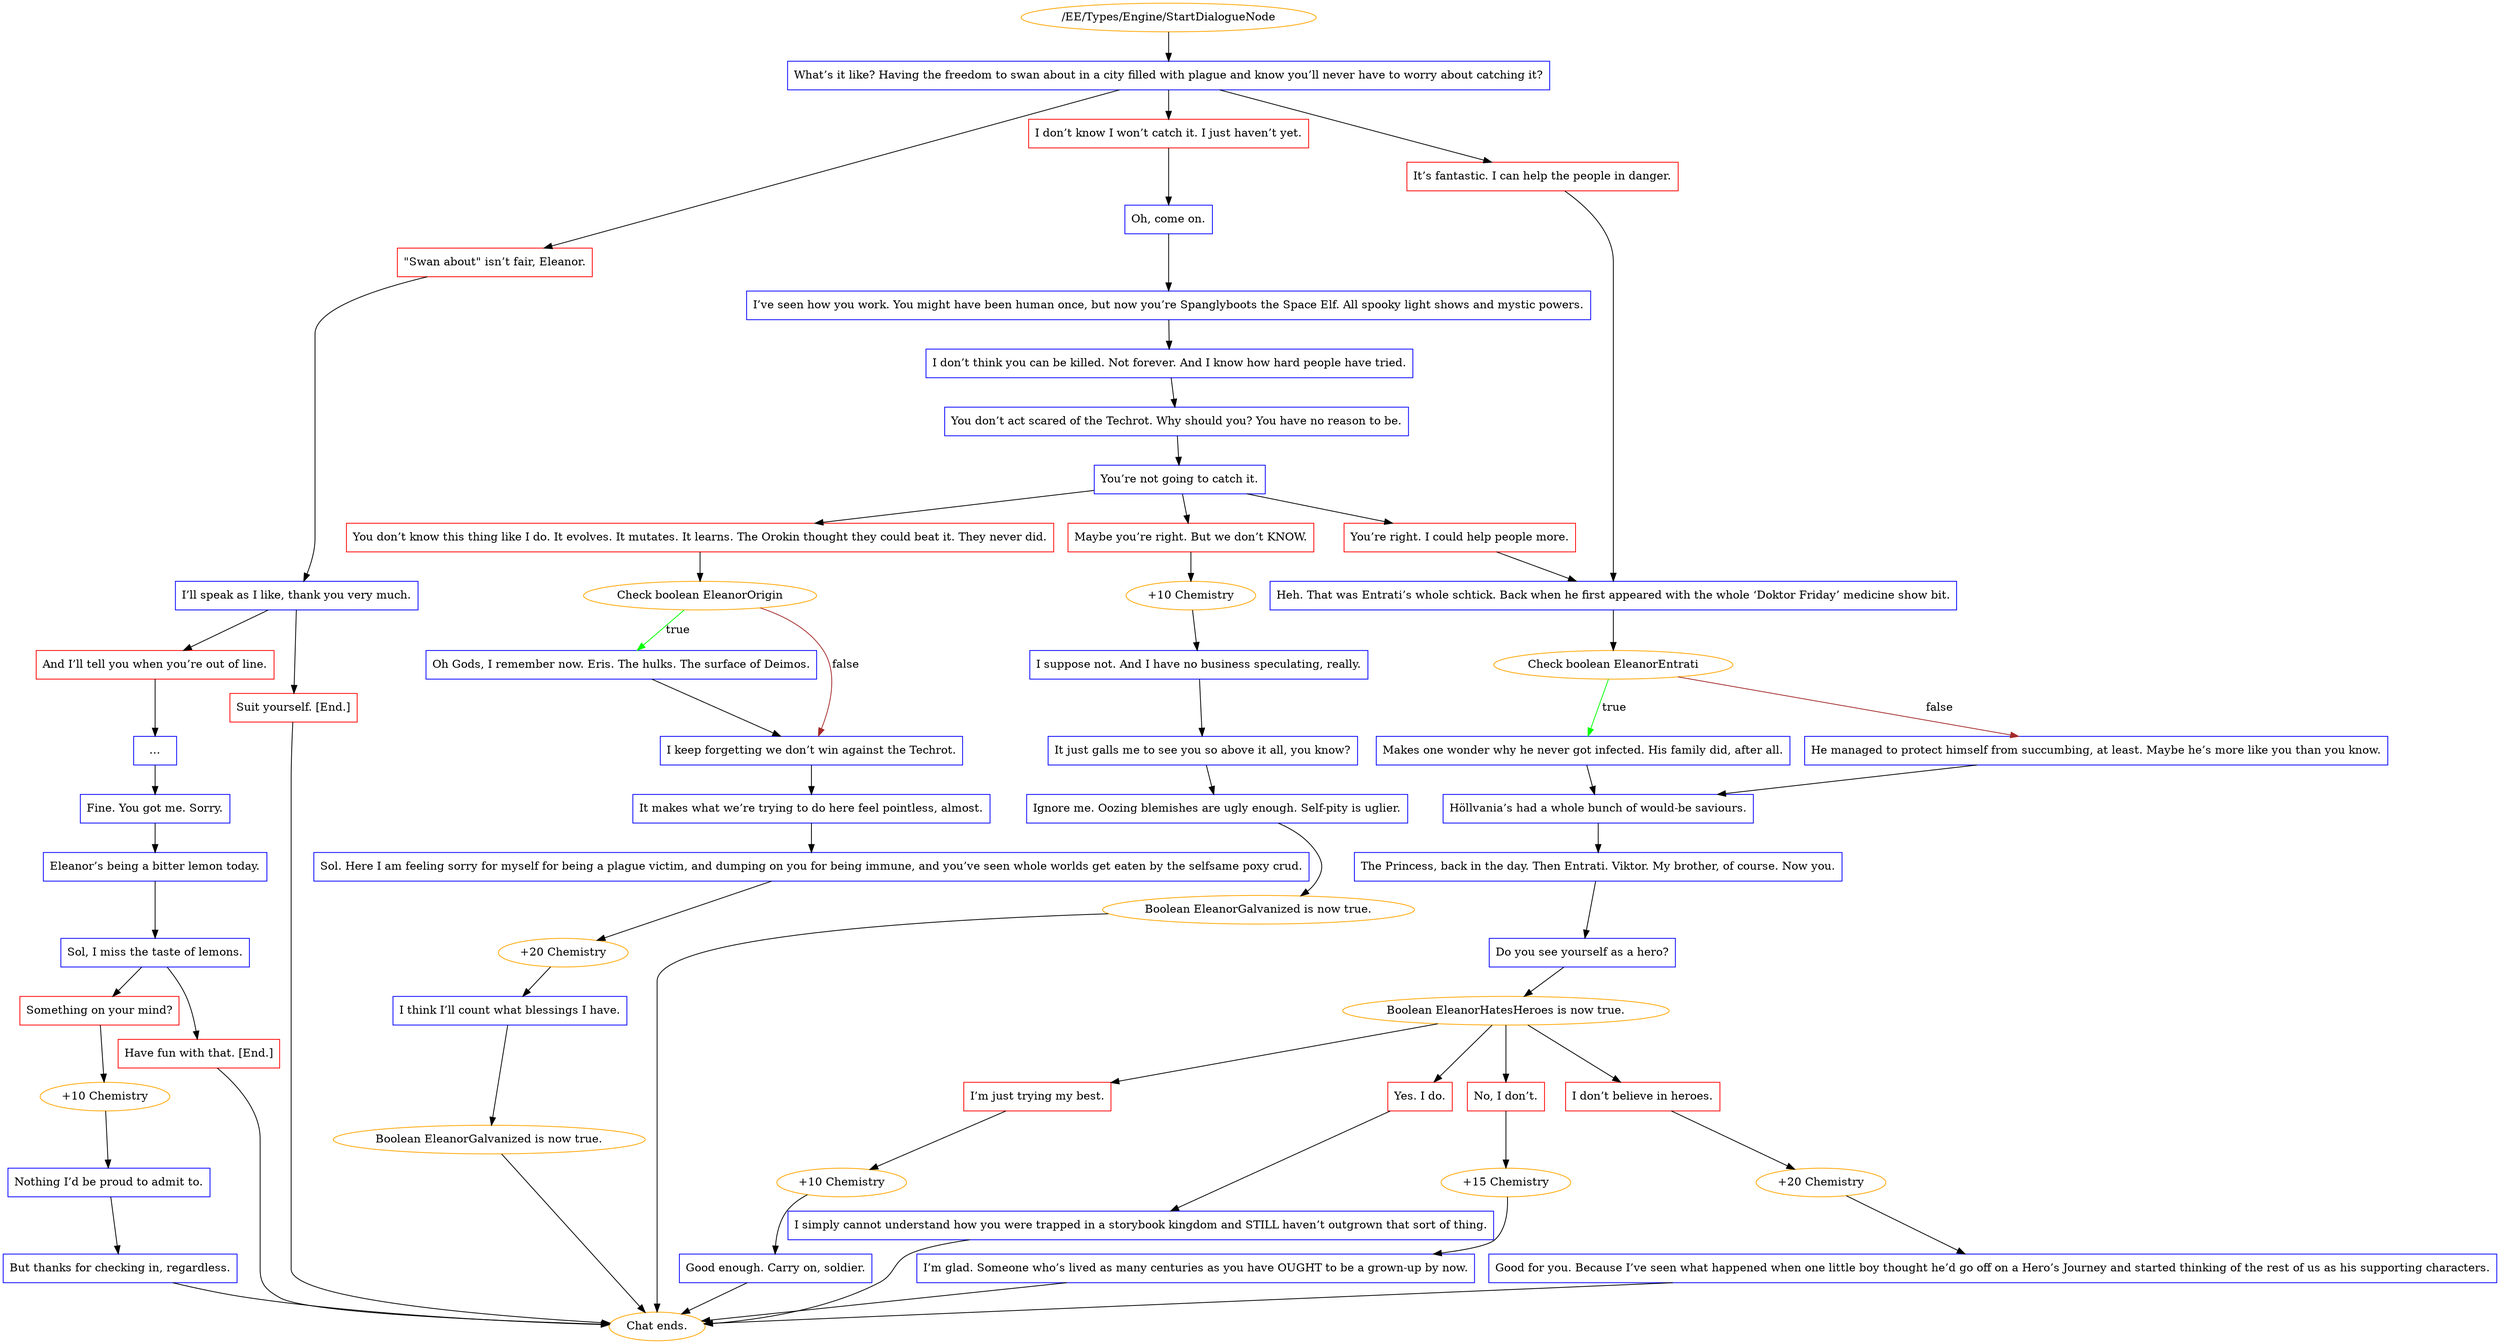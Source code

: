 digraph {
	220 [label="/EE/Types/Engine/StartDialogueNode",color=orange];
		220 -> 221;
	221 [label="What’s it like? Having the freedom to swan about in a city filled with plague and know you’ll never have to worry about catching it?",shape=box,color=blue];
		221 -> 222;
		221 -> 223;
		221 -> 224;
	222 [label="\"Swan about\" isn’t fair, Eleanor.",shape=box,color=red];
		222 -> 225;
	223 [label="I don’t know I won’t catch it. I just haven’t yet.",shape=box,color=red];
		223 -> 226;
	224 [label="It’s fantastic. I can help the people in danger.",shape=box,color=red];
		224 -> 248;
	225 [label="I’ll speak as I like, thank you very much.",shape=box,color=blue];
		225 -> 227;
		225 -> 228;
	226 [label="Oh, come on.",shape=box,color=blue];
		226 -> 230;
	248 [label="Heh. That was Entrati’s whole schtick. Back when he first appeared with the whole ‘Doktor Friday’ medicine show bit.",shape=box,color=blue];
		248 -> 255;
	227 [label="And I’ll tell you when you’re out of line.",shape=box,color=red];
		227 -> 232;
	228 [label="Suit yourself. [End.]",shape=box,color=red];
		228 -> "Chat ends.";
	230 [label="I’ve seen how you work. You might have been human once, but now you’re Spanglyboots the Space Elf. All spooky light shows and mystic powers.",shape=box,color=blue];
		230 -> 231;
	255 [label="Check boolean EleanorEntrati",color=orange];
		255 -> 256 [label=true,color=green];
		255 -> 257 [label=false,color=brown];
	232 [label="…",shape=box,color=blue];
		232 -> 233;
	"Chat ends." [color=orange];
	231 [label="I don’t think you can be killed. Not forever. And I know how hard people have tried.",shape=box,color=blue];
		231 -> 236;
	256 [label="Makes one wonder why he never got infected. His family did, after all.",shape=box,color=blue];
		256 -> 263;
	257 [label="He managed to protect himself from succumbing, at least. Maybe he’s more like you than you know.",shape=box,color=blue];
		257 -> 263;
	233 [label="Fine. You got me. Sorry.",shape=box,color=blue];
		233 -> 234;
	236 [label="You don’t act scared of the Techrot. Why should you? You have no reason to be.",shape=box,color=blue];
		236 -> 237;
	263 [label="Höllvania’s had a whole bunch of would-be saviours.",shape=box,color=blue];
		263 -> 264;
	234 [label="Eleanor’s being a bitter lemon today.",shape=box,color=blue];
		234 -> 235;
	237 [label="You’re not going to catch it.",shape=box,color=blue];
		237 -> 245;
		237 -> 246;
		237 -> 247;
	264 [label="The Princess, back in the day. Then Entrati. Viktor. My brother, of course. Now you.",shape=box,color=blue];
		264 -> 265;
	235 [label="Sol, I miss the taste of lemons.",shape=box,color=blue];
		235 -> 238;
		235 -> 239;
	245 [label="You don’t know this thing like I do. It evolves. It mutates. It learns. The Orokin thought they could beat it. They never did.",shape=box,color=red];
		245 -> 249;
	246 [label="Maybe you’re right. But we don’t KNOW.",shape=box,color=red];
		246 -> 261;
	247 [label="You’re right. I could help people more.",shape=box,color=red];
		247 -> 248;
	265 [label="Do you see yourself as a hero?",shape=box,color=blue];
		265 -> 270;
	238 [label="Something on your mind?",shape=box,color=red];
		238 -> 242;
	239 [label="Have fun with that. [End.]",shape=box,color=red];
		239 -> "Chat ends.";
	249 [label="Check boolean EleanorOrigin",color=orange];
		249 -> 252 [label=true,color=green];
		249 -> 253 [label=false,color=brown];
	261 [label="+10 Chemistry",color=orange];
		261 -> 250;
	270 [label="Boolean EleanorHatesHeroes is now true.",color=orange];
		270 -> 271;
		270 -> 272;
		270 -> 273;
		270 -> 274;
	242 [label="+10 Chemistry",color=orange];
		242 -> 240;
	"Chat ends." [color=orange];
	252 [label="Oh Gods, I remember now. Eris. The hulks. The surface of Deimos.",shape=box,color=blue];
		252 -> 253;
	253 [label="I keep forgetting we don’t win against the Techrot.",shape=box,color=blue];
		253 -> 258;
	250 [label="I suppose not. And I have no business speculating, really.",shape=box,color=blue];
		250 -> 251;
	271 [label="I’m just trying my best.",shape=box,color=red];
		271 -> 281;
	272 [label="Yes. I do.",shape=box,color=red];
		272 -> 276;
	273 [label="No, I don’t.",shape=box,color=red];
		273 -> 280;
	274 [label="I don’t believe in heroes.",shape=box,color=red];
		274 -> 279;
	240 [label="Nothing I’d be proud to admit to.",shape=box,color=blue];
		240 -> 241;
	258 [label="It makes what we’re trying to do here feel pointless, almost.",shape=box,color=blue];
		258 -> 259;
	251 [label="It just galls me to see you so above it all, you know?",shape=box,color=blue];
		251 -> 254;
	281 [label="+10 Chemistry",color=orange];
		281 -> 275;
	276 [label="I simply cannot understand how you were trapped in a storybook kingdom and STILL haven’t outgrown that sort of thing.",shape=box,color=blue];
		276 -> "Chat ends.";
	280 [label="+15 Chemistry",color=orange];
		280 -> 277;
	279 [label="+20 Chemistry",color=orange];
		279 -> 278;
	241 [label="But thanks for checking in, regardless.",shape=box,color=blue];
		241 -> "Chat ends.";
	259 [label="Sol. Here I am feeling sorry for myself for being a plague victim, and dumping on you for being immune, and you’ve seen whole worlds get eaten by the selfsame poxy crud.",shape=box,color=blue];
		259 -> 268;
	254 [label="Ignore me. Oozing blemishes are ugly enough. Self-pity is uglier.",shape=box,color=blue];
		254 -> 260;
	275 [label="Good enough. Carry on, soldier.",shape=box,color=blue];
		275 -> "Chat ends.";
	"Chat ends." [color=orange];
	277 [label="I’m glad. Someone who’s lived as many centuries as you have OUGHT to be a grown-up by now.",shape=box,color=blue];
		277 -> "Chat ends.";
	278 [label="Good for you. Because I’ve seen what happened when one little boy thought he’d go off on a Hero’s Journey and started thinking of the rest of us as his supporting characters.",shape=box,color=blue];
		278 -> "Chat ends.";
	"Chat ends." [color=orange];
	268 [label="+20 Chemistry",color=orange];
		268 -> 266;
	260 [label="Boolean EleanorGalvanized is now true.",color=orange];
		260 -> "Chat ends.";
	"Chat ends." [color=orange];
	"Chat ends." [color=orange];
	"Chat ends." [color=orange];
	266 [label="I think I’ll count what blessings I have.",shape=box,color=blue];
		266 -> 267;
	"Chat ends." [color=orange];
	267 [label="Boolean EleanorGalvanized is now true.",color=orange];
		267 -> "Chat ends.";
	"Chat ends." [color=orange];
}